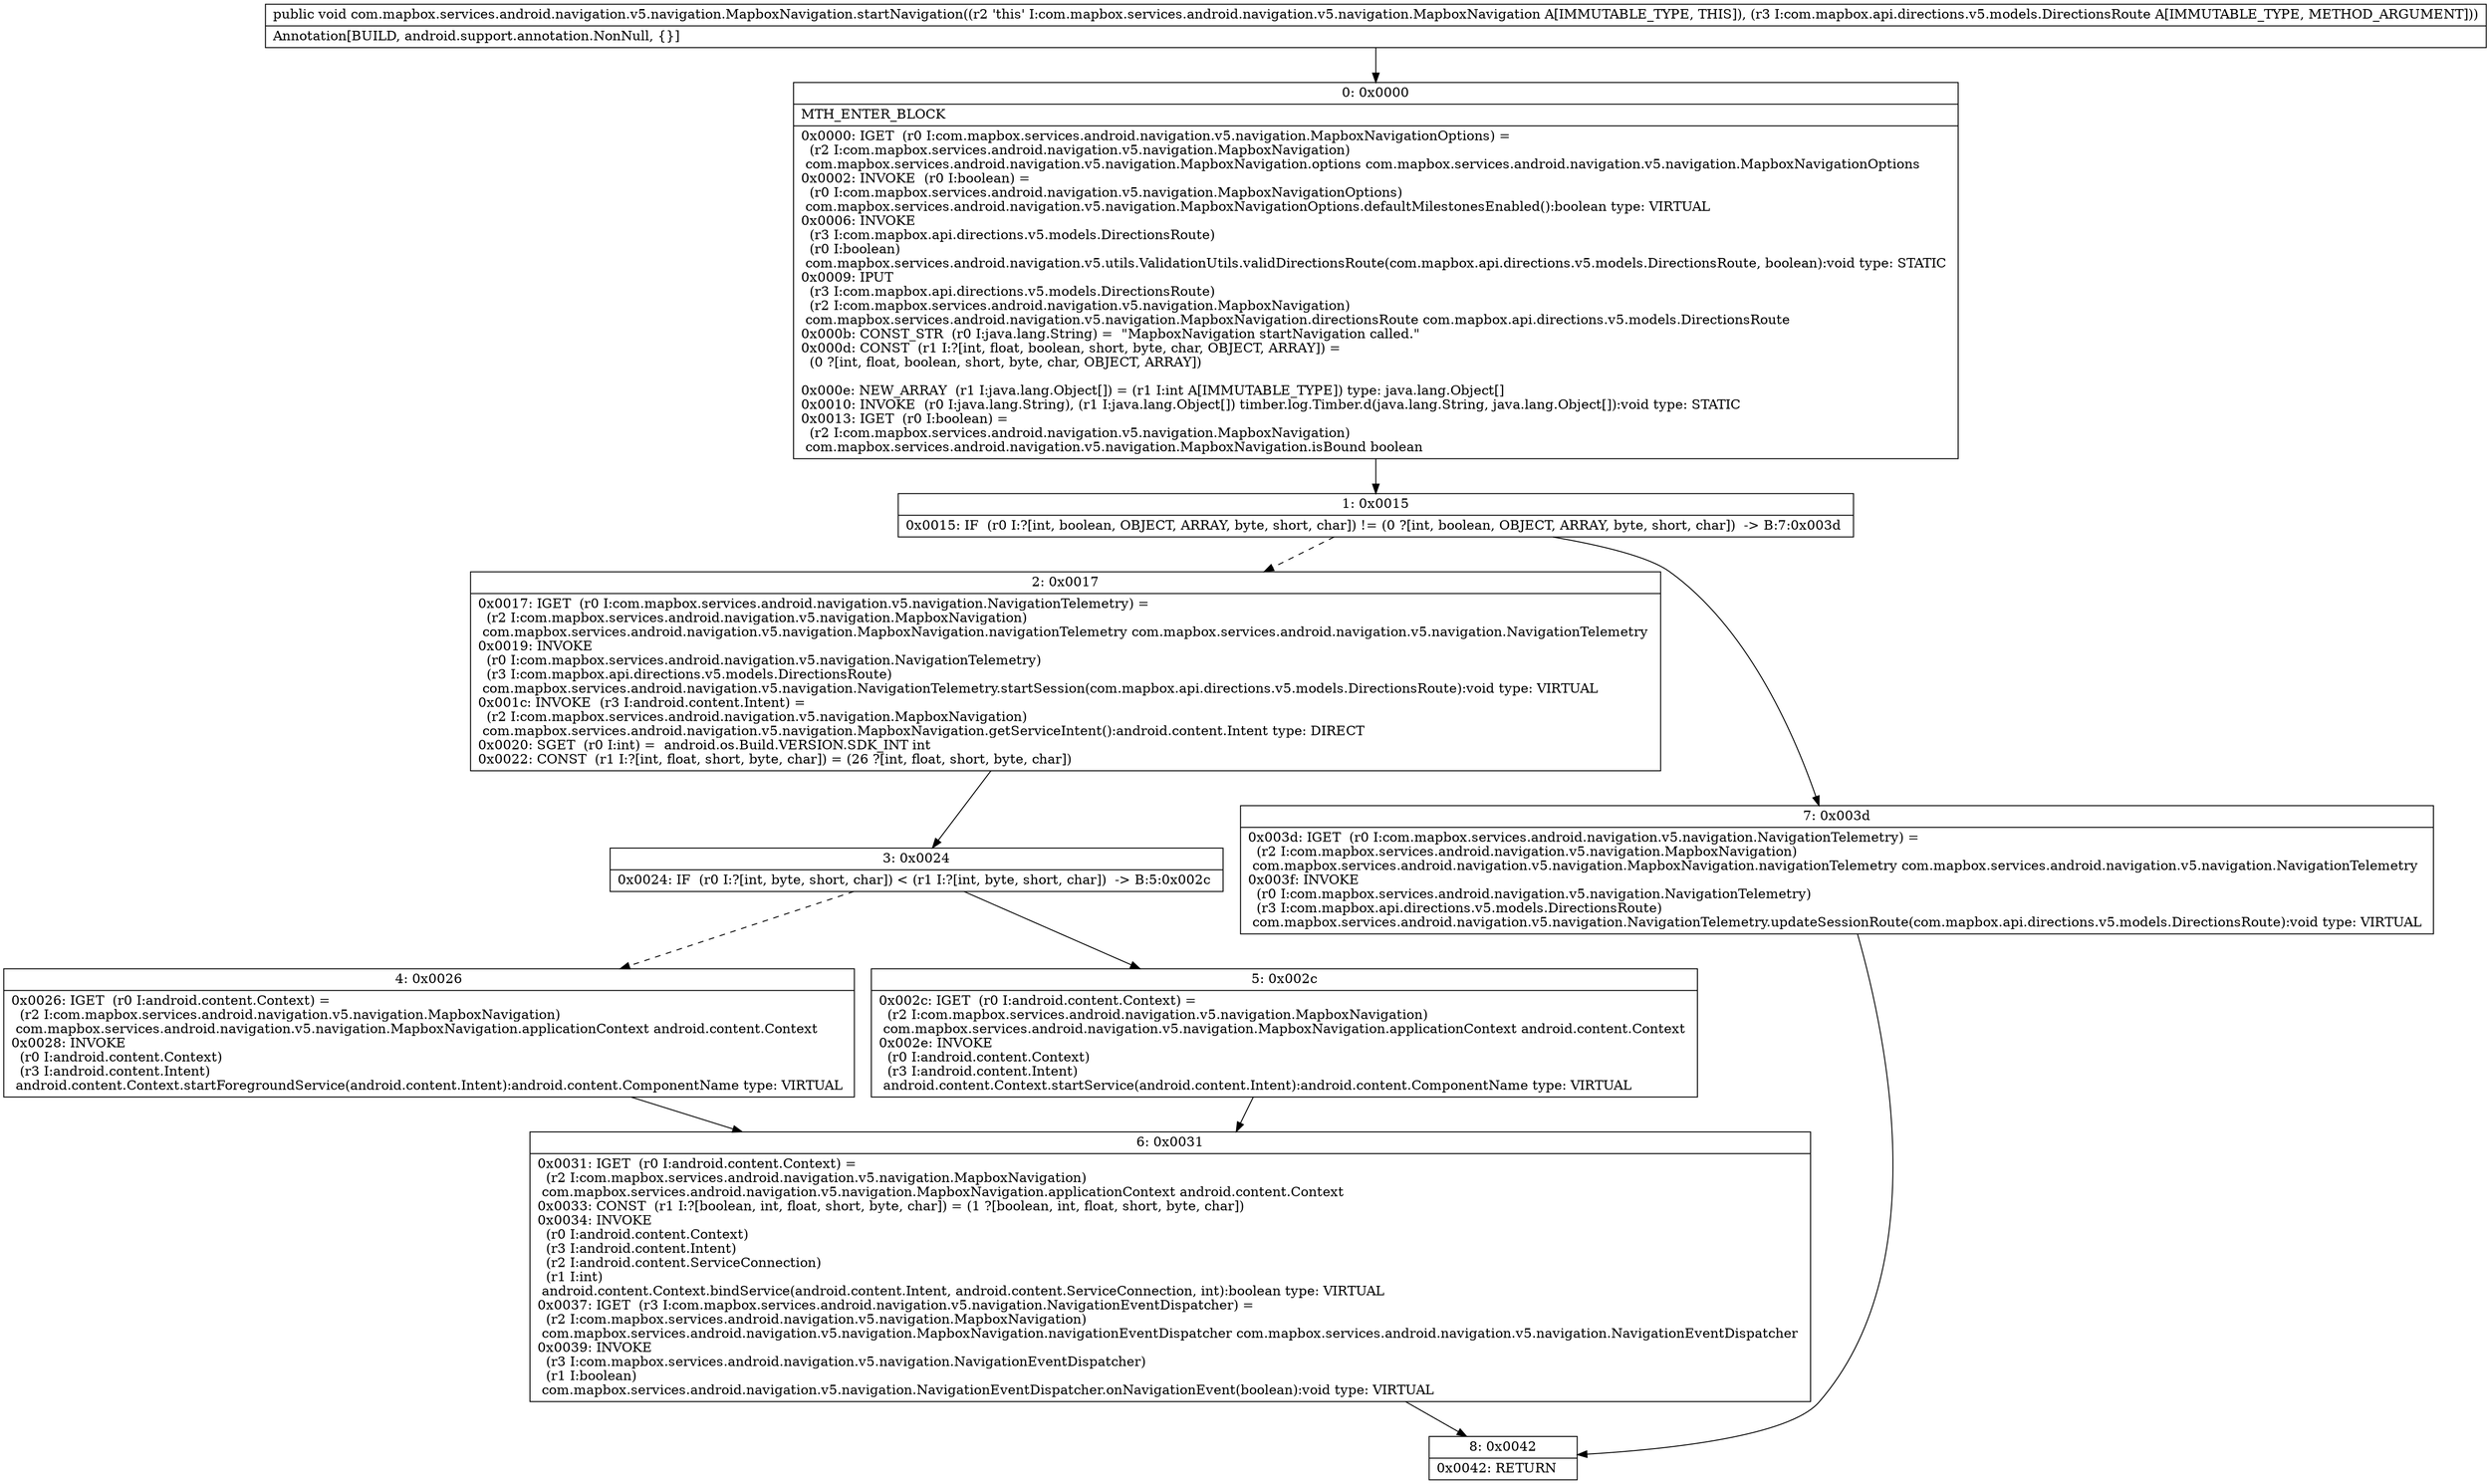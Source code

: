 digraph "CFG forcom.mapbox.services.android.navigation.v5.navigation.MapboxNavigation.startNavigation(Lcom\/mapbox\/api\/directions\/v5\/models\/DirectionsRoute;)V" {
Node_0 [shape=record,label="{0\:\ 0x0000|MTH_ENTER_BLOCK\l|0x0000: IGET  (r0 I:com.mapbox.services.android.navigation.v5.navigation.MapboxNavigationOptions) = \l  (r2 I:com.mapbox.services.android.navigation.v5.navigation.MapboxNavigation)\l com.mapbox.services.android.navigation.v5.navigation.MapboxNavigation.options com.mapbox.services.android.navigation.v5.navigation.MapboxNavigationOptions \l0x0002: INVOKE  (r0 I:boolean) = \l  (r0 I:com.mapbox.services.android.navigation.v5.navigation.MapboxNavigationOptions)\l com.mapbox.services.android.navigation.v5.navigation.MapboxNavigationOptions.defaultMilestonesEnabled():boolean type: VIRTUAL \l0x0006: INVOKE  \l  (r3 I:com.mapbox.api.directions.v5.models.DirectionsRoute)\l  (r0 I:boolean)\l com.mapbox.services.android.navigation.v5.utils.ValidationUtils.validDirectionsRoute(com.mapbox.api.directions.v5.models.DirectionsRoute, boolean):void type: STATIC \l0x0009: IPUT  \l  (r3 I:com.mapbox.api.directions.v5.models.DirectionsRoute)\l  (r2 I:com.mapbox.services.android.navigation.v5.navigation.MapboxNavigation)\l com.mapbox.services.android.navigation.v5.navigation.MapboxNavigation.directionsRoute com.mapbox.api.directions.v5.models.DirectionsRoute \l0x000b: CONST_STR  (r0 I:java.lang.String) =  \"MapboxNavigation startNavigation called.\" \l0x000d: CONST  (r1 I:?[int, float, boolean, short, byte, char, OBJECT, ARRAY]) = \l  (0 ?[int, float, boolean, short, byte, char, OBJECT, ARRAY])\l \l0x000e: NEW_ARRAY  (r1 I:java.lang.Object[]) = (r1 I:int A[IMMUTABLE_TYPE]) type: java.lang.Object[] \l0x0010: INVOKE  (r0 I:java.lang.String), (r1 I:java.lang.Object[]) timber.log.Timber.d(java.lang.String, java.lang.Object[]):void type: STATIC \l0x0013: IGET  (r0 I:boolean) = \l  (r2 I:com.mapbox.services.android.navigation.v5.navigation.MapboxNavigation)\l com.mapbox.services.android.navigation.v5.navigation.MapboxNavigation.isBound boolean \l}"];
Node_1 [shape=record,label="{1\:\ 0x0015|0x0015: IF  (r0 I:?[int, boolean, OBJECT, ARRAY, byte, short, char]) != (0 ?[int, boolean, OBJECT, ARRAY, byte, short, char])  \-\> B:7:0x003d \l}"];
Node_2 [shape=record,label="{2\:\ 0x0017|0x0017: IGET  (r0 I:com.mapbox.services.android.navigation.v5.navigation.NavigationTelemetry) = \l  (r2 I:com.mapbox.services.android.navigation.v5.navigation.MapboxNavigation)\l com.mapbox.services.android.navigation.v5.navigation.MapboxNavigation.navigationTelemetry com.mapbox.services.android.navigation.v5.navigation.NavigationTelemetry \l0x0019: INVOKE  \l  (r0 I:com.mapbox.services.android.navigation.v5.navigation.NavigationTelemetry)\l  (r3 I:com.mapbox.api.directions.v5.models.DirectionsRoute)\l com.mapbox.services.android.navigation.v5.navigation.NavigationTelemetry.startSession(com.mapbox.api.directions.v5.models.DirectionsRoute):void type: VIRTUAL \l0x001c: INVOKE  (r3 I:android.content.Intent) = \l  (r2 I:com.mapbox.services.android.navigation.v5.navigation.MapboxNavigation)\l com.mapbox.services.android.navigation.v5.navigation.MapboxNavigation.getServiceIntent():android.content.Intent type: DIRECT \l0x0020: SGET  (r0 I:int) =  android.os.Build.VERSION.SDK_INT int \l0x0022: CONST  (r1 I:?[int, float, short, byte, char]) = (26 ?[int, float, short, byte, char]) \l}"];
Node_3 [shape=record,label="{3\:\ 0x0024|0x0024: IF  (r0 I:?[int, byte, short, char]) \< (r1 I:?[int, byte, short, char])  \-\> B:5:0x002c \l}"];
Node_4 [shape=record,label="{4\:\ 0x0026|0x0026: IGET  (r0 I:android.content.Context) = \l  (r2 I:com.mapbox.services.android.navigation.v5.navigation.MapboxNavigation)\l com.mapbox.services.android.navigation.v5.navigation.MapboxNavigation.applicationContext android.content.Context \l0x0028: INVOKE  \l  (r0 I:android.content.Context)\l  (r3 I:android.content.Intent)\l android.content.Context.startForegroundService(android.content.Intent):android.content.ComponentName type: VIRTUAL \l}"];
Node_5 [shape=record,label="{5\:\ 0x002c|0x002c: IGET  (r0 I:android.content.Context) = \l  (r2 I:com.mapbox.services.android.navigation.v5.navigation.MapboxNavigation)\l com.mapbox.services.android.navigation.v5.navigation.MapboxNavigation.applicationContext android.content.Context \l0x002e: INVOKE  \l  (r0 I:android.content.Context)\l  (r3 I:android.content.Intent)\l android.content.Context.startService(android.content.Intent):android.content.ComponentName type: VIRTUAL \l}"];
Node_6 [shape=record,label="{6\:\ 0x0031|0x0031: IGET  (r0 I:android.content.Context) = \l  (r2 I:com.mapbox.services.android.navigation.v5.navigation.MapboxNavigation)\l com.mapbox.services.android.navigation.v5.navigation.MapboxNavigation.applicationContext android.content.Context \l0x0033: CONST  (r1 I:?[boolean, int, float, short, byte, char]) = (1 ?[boolean, int, float, short, byte, char]) \l0x0034: INVOKE  \l  (r0 I:android.content.Context)\l  (r3 I:android.content.Intent)\l  (r2 I:android.content.ServiceConnection)\l  (r1 I:int)\l android.content.Context.bindService(android.content.Intent, android.content.ServiceConnection, int):boolean type: VIRTUAL \l0x0037: IGET  (r3 I:com.mapbox.services.android.navigation.v5.navigation.NavigationEventDispatcher) = \l  (r2 I:com.mapbox.services.android.navigation.v5.navigation.MapboxNavigation)\l com.mapbox.services.android.navigation.v5.navigation.MapboxNavigation.navigationEventDispatcher com.mapbox.services.android.navigation.v5.navigation.NavigationEventDispatcher \l0x0039: INVOKE  \l  (r3 I:com.mapbox.services.android.navigation.v5.navigation.NavigationEventDispatcher)\l  (r1 I:boolean)\l com.mapbox.services.android.navigation.v5.navigation.NavigationEventDispatcher.onNavigationEvent(boolean):void type: VIRTUAL \l}"];
Node_7 [shape=record,label="{7\:\ 0x003d|0x003d: IGET  (r0 I:com.mapbox.services.android.navigation.v5.navigation.NavigationTelemetry) = \l  (r2 I:com.mapbox.services.android.navigation.v5.navigation.MapboxNavigation)\l com.mapbox.services.android.navigation.v5.navigation.MapboxNavigation.navigationTelemetry com.mapbox.services.android.navigation.v5.navigation.NavigationTelemetry \l0x003f: INVOKE  \l  (r0 I:com.mapbox.services.android.navigation.v5.navigation.NavigationTelemetry)\l  (r3 I:com.mapbox.api.directions.v5.models.DirectionsRoute)\l com.mapbox.services.android.navigation.v5.navigation.NavigationTelemetry.updateSessionRoute(com.mapbox.api.directions.v5.models.DirectionsRoute):void type: VIRTUAL \l}"];
Node_8 [shape=record,label="{8\:\ 0x0042|0x0042: RETURN   \l}"];
MethodNode[shape=record,label="{public void com.mapbox.services.android.navigation.v5.navigation.MapboxNavigation.startNavigation((r2 'this' I:com.mapbox.services.android.navigation.v5.navigation.MapboxNavigation A[IMMUTABLE_TYPE, THIS]), (r3 I:com.mapbox.api.directions.v5.models.DirectionsRoute A[IMMUTABLE_TYPE, METHOD_ARGUMENT]))  | Annotation[BUILD, android.support.annotation.NonNull, \{\}]\l}"];
MethodNode -> Node_0;
Node_0 -> Node_1;
Node_1 -> Node_2[style=dashed];
Node_1 -> Node_7;
Node_2 -> Node_3;
Node_3 -> Node_4[style=dashed];
Node_3 -> Node_5;
Node_4 -> Node_6;
Node_5 -> Node_6;
Node_6 -> Node_8;
Node_7 -> Node_8;
}

